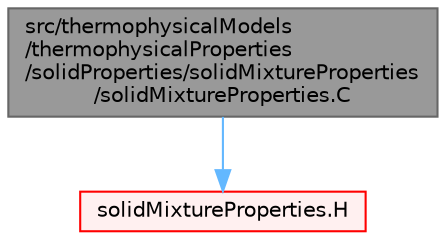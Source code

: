 digraph "src/thermophysicalModels/thermophysicalProperties/solidProperties/solidMixtureProperties/solidMixtureProperties.C"
{
 // LATEX_PDF_SIZE
  bgcolor="transparent";
  edge [fontname=Helvetica,fontsize=10,labelfontname=Helvetica,labelfontsize=10];
  node [fontname=Helvetica,fontsize=10,shape=box,height=0.2,width=0.4];
  Node1 [id="Node000001",label="src/thermophysicalModels\l/thermophysicalProperties\l/solidProperties/solidMixtureProperties\l/solidMixtureProperties.C",height=0.2,width=0.4,color="gray40", fillcolor="grey60", style="filled", fontcolor="black",tooltip=" "];
  Node1 -> Node2 [id="edge1_Node000001_Node000002",color="steelblue1",style="solid",tooltip=" "];
  Node2 [id="Node000002",label="solidMixtureProperties.H",height=0.2,width=0.4,color="red", fillcolor="#FFF0F0", style="filled",URL="$solidMixtureProperties_8H.html",tooltip=" "];
}
